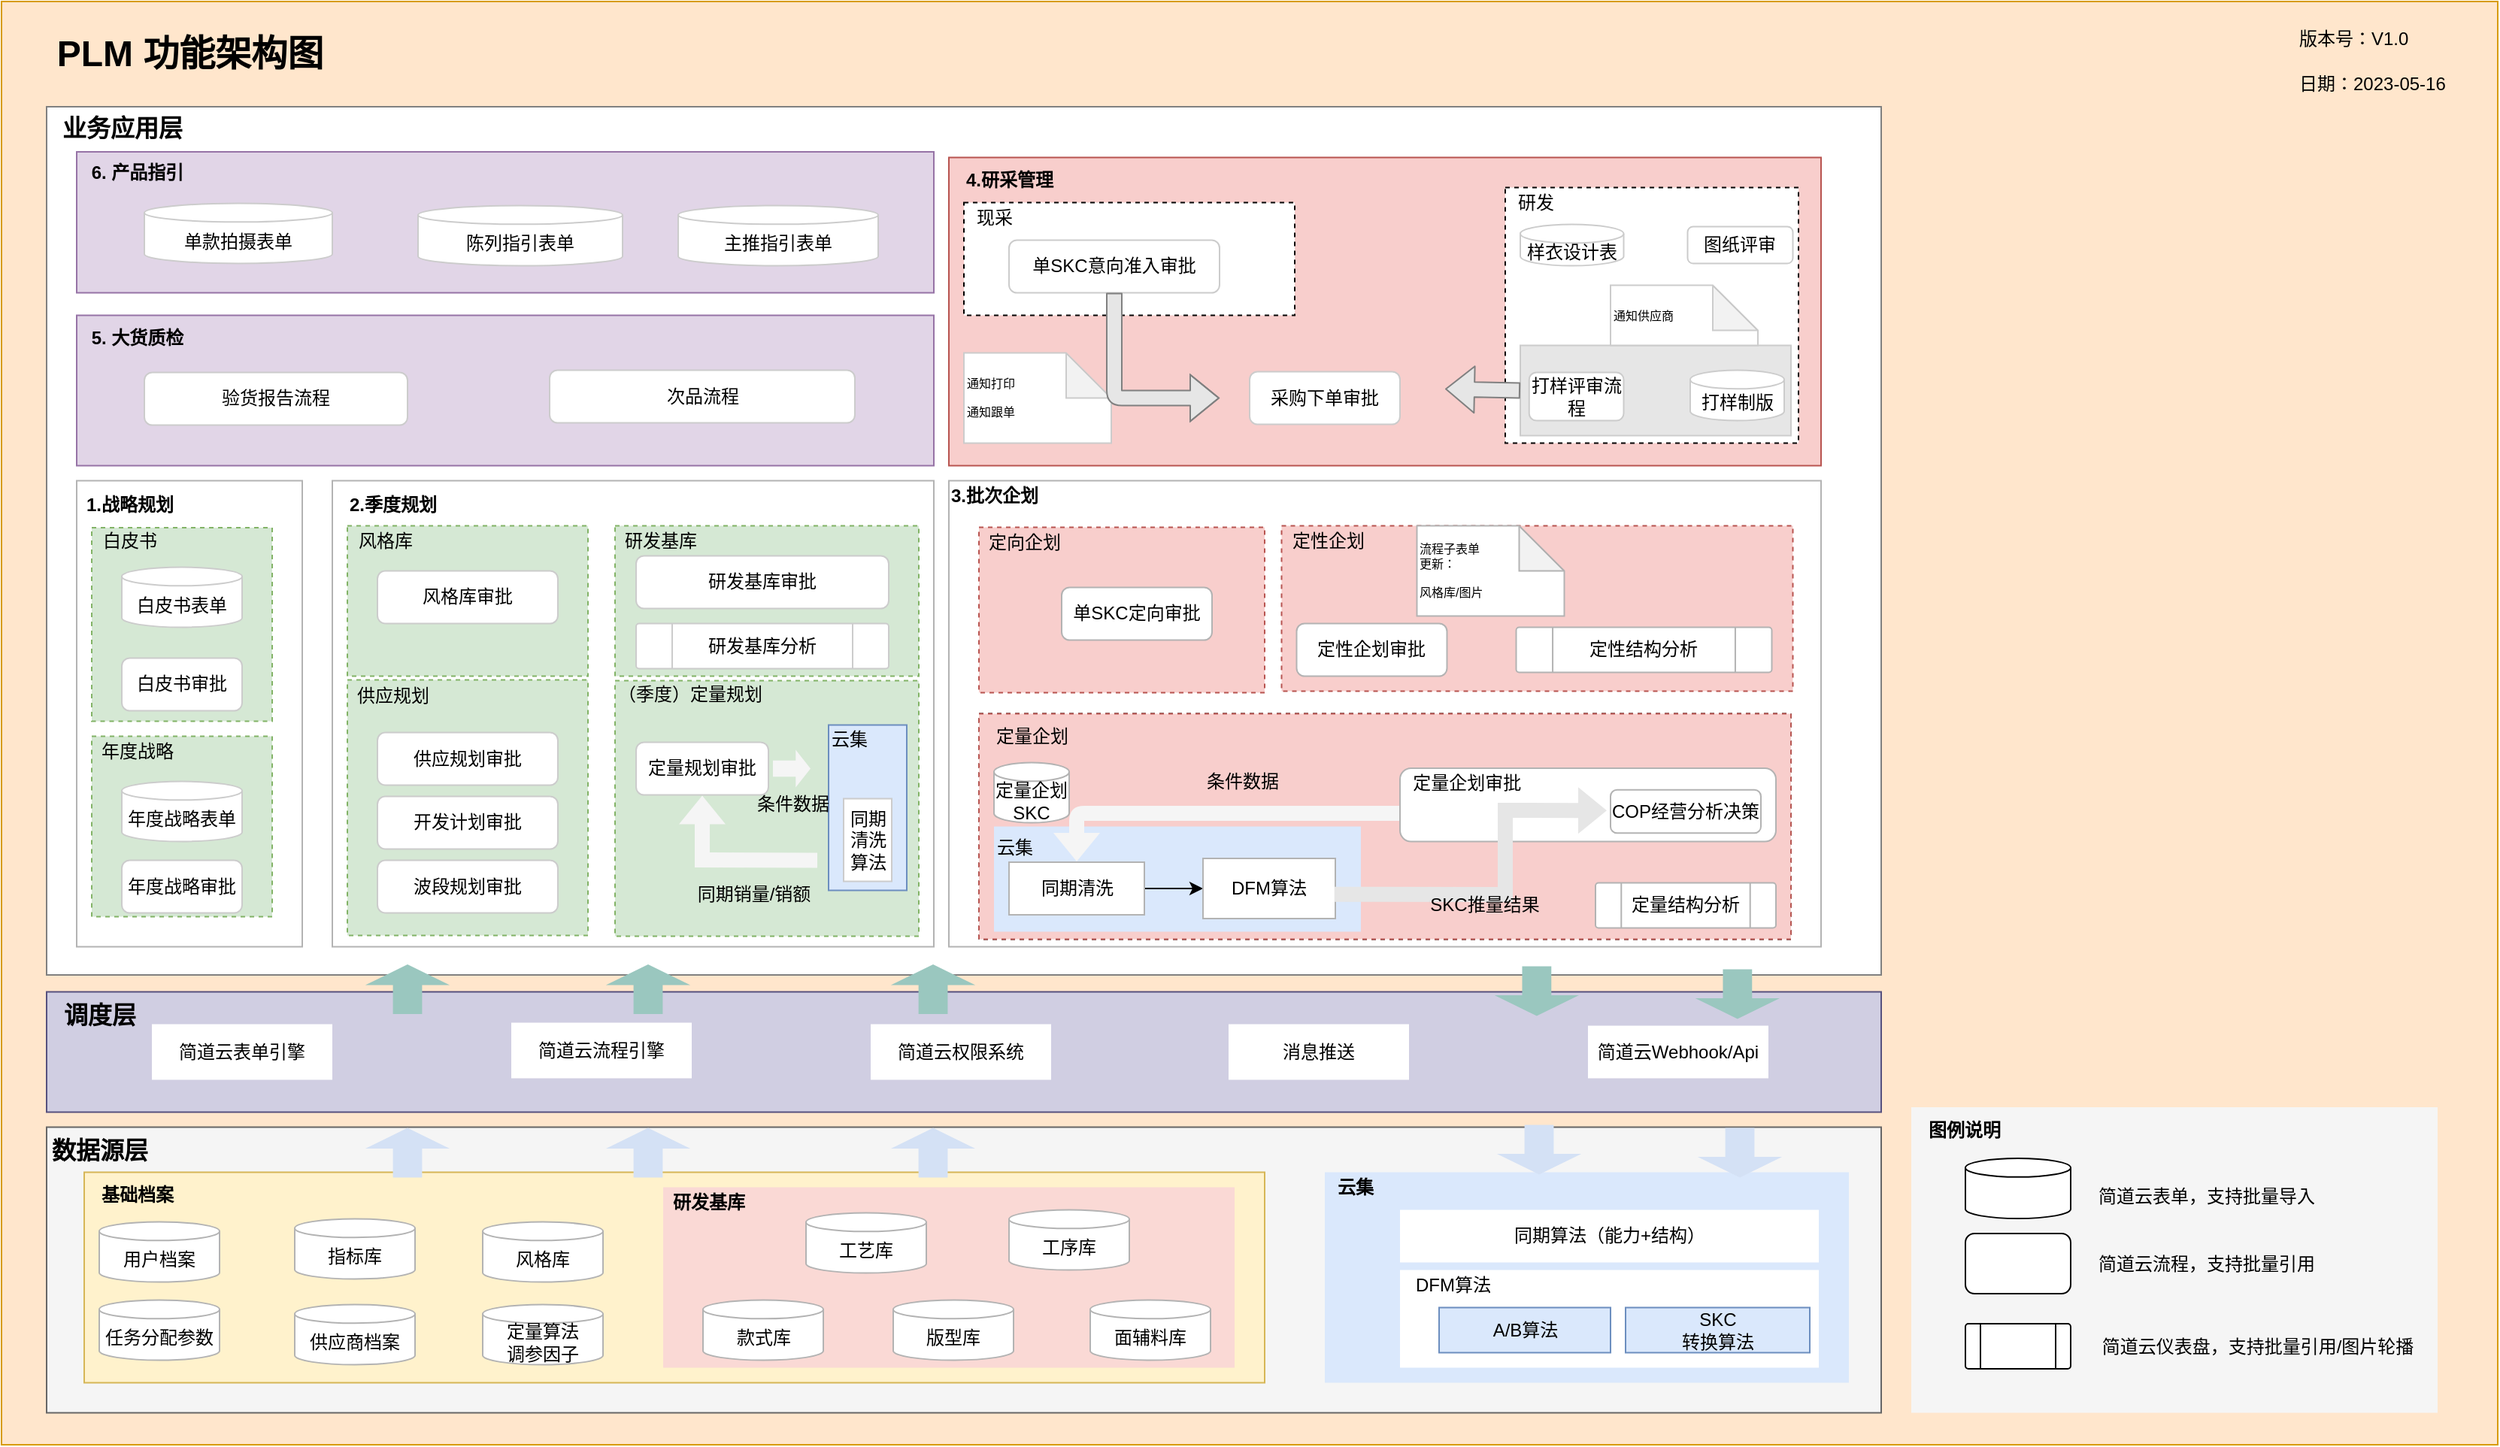 <mxfile version="21.3.0" type="github">
  <diagram name="第 1 页" id="NGaYdp4NzxHwyvM-AVmB">
    <mxGraphModel dx="324" dy="183" grid="1" gridSize="10" guides="1" tooltips="1" connect="1" arrows="1" fold="1" page="1" pageScale="1" pageWidth="827" pageHeight="1169" math="0" shadow="0">
      <root>
        <mxCell id="0" />
        <mxCell id="1" parent="0" />
        <mxCell id="VTWRcrDlexA1xvFoJJcc-1" value="" style="rounded=0;whiteSpace=wrap;html=1;fillColor=#ffe6cc;strokeColor=#d79b00;" parent="1" vertex="1">
          <mxGeometry y="1070" width="1660" height="960" as="geometry" />
        </mxCell>
        <mxCell id="VTWRcrDlexA1xvFoJJcc-2" value="" style="rounded=0;whiteSpace=wrap;html=1;strokeColor=#808080;" parent="1" vertex="1">
          <mxGeometry x="30" y="1140" width="1220" height="577.5" as="geometry" />
        </mxCell>
        <mxCell id="VTWRcrDlexA1xvFoJJcc-3" value="&lt;b style=&quot;font-size: 16px;&quot;&gt;业务应用层&lt;/b&gt;" style="text;html=1;align=center;verticalAlign=middle;resizable=0;points=[];autosize=1;fontSize=16;" parent="1" vertex="1">
          <mxGeometry x="30" y="1139" width="100" height="30" as="geometry" />
        </mxCell>
        <mxCell id="VTWRcrDlexA1xvFoJJcc-4" value="" style="rounded=0;whiteSpace=wrap;html=1;strokeColor=#B3B3B3;" parent="1" vertex="1">
          <mxGeometry x="50" y="1388.75" width="150" height="310" as="geometry" />
        </mxCell>
        <mxCell id="VTWRcrDlexA1xvFoJJcc-5" value="1.战略规划" style="text;html=1;align=center;verticalAlign=middle;resizable=0;points=[];autosize=1;fontStyle=1" parent="1" vertex="1">
          <mxGeometry x="45" y="1390" width="80" height="30" as="geometry" />
        </mxCell>
        <mxCell id="VTWRcrDlexA1xvFoJJcc-6" value="" style="rounded=0;whiteSpace=wrap;html=1;strokeColor=#666666;fillColor=#f5f5f5;fontColor=#333333;" parent="1" vertex="1">
          <mxGeometry x="30" y="1818.75" width="1220" height="190" as="geometry" />
        </mxCell>
        <mxCell id="VTWRcrDlexA1xvFoJJcc-7" value="&lt;b style=&quot;font-size: 16px;&quot;&gt;数据源层&lt;/b&gt;" style="text;html=1;align=center;verticalAlign=middle;resizable=0;points=[];autosize=1;fontSize=16;" parent="1" vertex="1">
          <mxGeometry x="20" y="1818.75" width="90" height="30" as="geometry" />
        </mxCell>
        <mxCell id="VTWRcrDlexA1xvFoJJcc-8" value="" style="rounded=0;whiteSpace=wrap;html=1;strokeColor=#d6b656;fillColor=#fff2cc;" parent="1" vertex="1">
          <mxGeometry x="55" y="1848.75" width="785" height="140" as="geometry" />
        </mxCell>
        <mxCell id="VTWRcrDlexA1xvFoJJcc-10" value="" style="rounded=0;whiteSpace=wrap;html=1;strokeColor=none;fillColor=#fad9d5;" parent="1" vertex="1">
          <mxGeometry x="440" y="1858.75" width="380" height="120" as="geometry" />
        </mxCell>
        <mxCell id="VTWRcrDlexA1xvFoJJcc-11" value="&lt;b&gt;研发基库&lt;/b&gt;" style="text;html=1;align=center;verticalAlign=middle;resizable=0;points=[];autosize=1;" parent="1" vertex="1">
          <mxGeometry x="440" y="1858.75" width="60" height="20" as="geometry" />
        </mxCell>
        <mxCell id="VTWRcrDlexA1xvFoJJcc-17" value="定量算法&lt;br&gt;调参因子" style="shape=cylinder3;whiteSpace=wrap;html=1;boundedLbl=1;backgroundOutline=1;size=6.2;strokeColor=#B3B3B3;" parent="1" vertex="1">
          <mxGeometry x="320" y="1936.75" width="80" height="40" as="geometry" />
        </mxCell>
        <mxCell id="VTWRcrDlexA1xvFoJJcc-18" value="任务分配参数" style="shape=cylinder3;whiteSpace=wrap;html=1;boundedLbl=1;backgroundOutline=1;size=6.2;strokeColor=#B3B3B3;" parent="1" vertex="1">
          <mxGeometry x="65" y="1933.75" width="80" height="40" as="geometry" />
        </mxCell>
        <mxCell id="VTWRcrDlexA1xvFoJJcc-19" value="供应商档案" style="shape=cylinder3;whiteSpace=wrap;html=1;boundedLbl=1;backgroundOutline=1;size=6.2;strokeColor=#B3B3B3;" parent="1" vertex="1">
          <mxGeometry x="195" y="1936.75" width="80" height="40" as="geometry" />
        </mxCell>
        <mxCell id="VTWRcrDlexA1xvFoJJcc-20" value="风格库" style="shape=cylinder3;whiteSpace=wrap;html=1;boundedLbl=1;backgroundOutline=1;size=6.2;strokeColor=#B3B3B3;" parent="1" vertex="1">
          <mxGeometry x="320" y="1881.75" width="80" height="40" as="geometry" />
        </mxCell>
        <mxCell id="VTWRcrDlexA1xvFoJJcc-21" value="用户档案" style="shape=cylinder3;whiteSpace=wrap;html=1;boundedLbl=1;backgroundOutline=1;size=6.2;strokeColor=#B3B3B3;" parent="1" vertex="1">
          <mxGeometry x="65" y="1881.75" width="80" height="40" as="geometry" />
        </mxCell>
        <mxCell id="VTWRcrDlexA1xvFoJJcc-22" value="指标库" style="shape=cylinder3;whiteSpace=wrap;html=1;boundedLbl=1;backgroundOutline=1;size=6.2;strokeColor=#B3B3B3;" parent="1" vertex="1">
          <mxGeometry x="195" y="1879.75" width="80" height="40" as="geometry" />
        </mxCell>
        <mxCell id="VTWRcrDlexA1xvFoJJcc-23" value="" style="rounded=0;whiteSpace=wrap;html=1;strokeColor=#56517e;fillColor=#d0cee2;" parent="1" vertex="1">
          <mxGeometry x="30" y="1728.75" width="1220" height="80" as="geometry" />
        </mxCell>
        <mxCell id="VTWRcrDlexA1xvFoJJcc-24" value="&lt;b style=&quot;font-size: 16px;&quot;&gt;调度层&lt;/b&gt;" style="text;html=1;align=center;verticalAlign=middle;resizable=0;points=[];autosize=1;fontSize=16;" parent="1" vertex="1">
          <mxGeometry x="30" y="1728.75" width="70" height="30" as="geometry" />
        </mxCell>
        <mxCell id="VTWRcrDlexA1xvFoJJcc-25" value="简道云表单引擎" style="rounded=1;whiteSpace=wrap;html=1;arcSize=0;flipH=1;strokeColor=none;" parent="1" vertex="1">
          <mxGeometry x="100" y="1750.25" width="120" height="37" as="geometry" />
        </mxCell>
        <mxCell id="VTWRcrDlexA1xvFoJJcc-26" value="简道云流程引擎" style="rounded=1;whiteSpace=wrap;html=1;arcSize=0;flipH=1;strokeColor=none;" parent="1" vertex="1">
          <mxGeometry x="339" y="1749.25" width="120" height="37" as="geometry" />
        </mxCell>
        <mxCell id="VTWRcrDlexA1xvFoJJcc-27" value="简道云权限系统" style="rounded=1;whiteSpace=wrap;html=1;arcSize=0;flipH=1;strokeColor=none;" parent="1" vertex="1">
          <mxGeometry x="578" y="1750.25" width="120" height="37" as="geometry" />
        </mxCell>
        <mxCell id="VTWRcrDlexA1xvFoJJcc-28" value="简道云Webhook/Api" style="rounded=1;whiteSpace=wrap;html=1;arcSize=0;flipH=1;strokeColor=none;" parent="1" vertex="1">
          <mxGeometry x="1055" y="1751.25" width="120" height="35" as="geometry" />
        </mxCell>
        <mxCell id="VTWRcrDlexA1xvFoJJcc-29" value="" style="rounded=0;whiteSpace=wrap;html=1;fillColor=#dae8fc;strokeColor=none;" parent="1" vertex="1">
          <mxGeometry x="880" y="1848.75" width="348.5" height="140" as="geometry" />
        </mxCell>
        <mxCell id="VTWRcrDlexA1xvFoJJcc-30" value="&lt;b&gt;云集&lt;/b&gt;" style="text;html=1;align=center;verticalAlign=middle;resizable=0;points=[];autosize=1;" parent="1" vertex="1">
          <mxGeometry x="880" y="1848.75" width="40" height="20" as="geometry" />
        </mxCell>
        <mxCell id="VTWRcrDlexA1xvFoJJcc-31" value="同期算法（能力+结构）" style="html=1;strokeColor=none;" parent="1" vertex="1">
          <mxGeometry x="930" y="1873.75" width="278.5" height="35" as="geometry" />
        </mxCell>
        <mxCell id="VTWRcrDlexA1xvFoJJcc-32" value="" style="html=1;strokeColor=none;" parent="1" vertex="1">
          <mxGeometry x="930" y="1913.75" width="278.5" height="65" as="geometry" />
        </mxCell>
        <mxCell id="VTWRcrDlexA1xvFoJJcc-33" value="A/B算法" style="html=1;fillColor=#dae8fc;strokeColor=#6c8ebf;" parent="1" vertex="1">
          <mxGeometry x="956" y="1938.75" width="114" height="30" as="geometry" />
        </mxCell>
        <mxCell id="VTWRcrDlexA1xvFoJJcc-34" value="DFM算法" style="text;html=1;align=center;verticalAlign=middle;resizable=0;points=[];autosize=1;" parent="1" vertex="1">
          <mxGeometry x="930" y="1913.75" width="70" height="20" as="geometry" />
        </mxCell>
        <mxCell id="VTWRcrDlexA1xvFoJJcc-35" value="SKC&lt;br&gt;转换算法" style="html=1;fillColor=#dae8fc;strokeColor=#6c8ebf;" parent="1" vertex="1">
          <mxGeometry x="1080" y="1938.75" width="122.5" height="30" as="geometry" />
        </mxCell>
        <mxCell id="VTWRcrDlexA1xvFoJJcc-36" value="" style="rounded=0;whiteSpace=wrap;html=1;fillColor=#f5f5f5;fontColor=#333333;strokeColor=none;" parent="1" vertex="1">
          <mxGeometry x="1270" y="1805.5" width="350" height="203.25" as="geometry" />
        </mxCell>
        <mxCell id="VTWRcrDlexA1xvFoJJcc-37" value="图例说明" style="text;html=1;align=center;verticalAlign=middle;resizable=0;points=[];autosize=1;fontStyle=1" parent="1" vertex="1">
          <mxGeometry x="1270" y="1805.5" width="70" height="30" as="geometry" />
        </mxCell>
        <mxCell id="VTWRcrDlexA1xvFoJJcc-38" value="" style="shape=cylinder3;whiteSpace=wrap;html=1;boundedLbl=1;backgroundOutline=1;size=6.2;" parent="1" vertex="1">
          <mxGeometry x="1306" y="1839.5" width="70" height="40" as="geometry" />
        </mxCell>
        <mxCell id="VTWRcrDlexA1xvFoJJcc-39" value="简道云表单，支持批量导入" style="text;html=1;align=center;verticalAlign=middle;resizable=0;points=[];autosize=1;" parent="1" vertex="1">
          <mxGeometry x="1386" y="1854.5" width="160" height="20" as="geometry" />
        </mxCell>
        <mxCell id="VTWRcrDlexA1xvFoJJcc-40" value="" style="rounded=0;whiteSpace=wrap;html=1;dashed=1;fillColor=#d5e8d4;strokeColor=#82b366;" parent="1" vertex="1">
          <mxGeometry x="60" y="1420" width="120" height="128.75" as="geometry" />
        </mxCell>
        <mxCell id="VTWRcrDlexA1xvFoJJcc-41" value="白皮书" style="text;html=1;align=center;verticalAlign=middle;resizable=0;points=[];autosize=1;" parent="1" vertex="1">
          <mxGeometry x="60" y="1418.75" width="50" height="20" as="geometry" />
        </mxCell>
        <mxCell id="VTWRcrDlexA1xvFoJJcc-42" value="白皮书表单" style="shape=cylinder3;whiteSpace=wrap;html=1;boundedLbl=1;backgroundOutline=1;size=6.2;strokeColor=#CCCCCC;" parent="1" vertex="1">
          <mxGeometry x="80" y="1446.25" width="80" height="40" as="geometry" />
        </mxCell>
        <mxCell id="VTWRcrDlexA1xvFoJJcc-43" value="" style="rounded=0;whiteSpace=wrap;html=1;dashed=1;fillColor=#d5e8d4;strokeColor=#82b366;" parent="1" vertex="1">
          <mxGeometry x="60" y="1558.75" width="120" height="120" as="geometry" />
        </mxCell>
        <mxCell id="VTWRcrDlexA1xvFoJJcc-44" value="年度战略" style="text;html=1;align=center;verticalAlign=middle;resizable=0;points=[];autosize=1;" parent="1" vertex="1">
          <mxGeometry x="60" y="1558.75" width="60" height="20" as="geometry" />
        </mxCell>
        <mxCell id="VTWRcrDlexA1xvFoJJcc-45" value="年度战略表单" style="shape=cylinder3;whiteSpace=wrap;html=1;boundedLbl=1;backgroundOutline=1;size=6.2;strokeColor=#CCCCCC;" parent="1" vertex="1">
          <mxGeometry x="80" y="1588.75" width="80" height="40" as="geometry" />
        </mxCell>
        <mxCell id="VTWRcrDlexA1xvFoJJcc-46" value="" style="rounded=0;whiteSpace=wrap;html=1;strokeColor=#B3B3B3;" parent="1" vertex="1">
          <mxGeometry x="220" y="1388.75" width="400" height="310" as="geometry" />
        </mxCell>
        <mxCell id="VTWRcrDlexA1xvFoJJcc-47" value="2.季度规划" style="text;html=1;align=center;verticalAlign=middle;resizable=0;points=[];autosize=1;fontStyle=1" parent="1" vertex="1">
          <mxGeometry x="220" y="1389.75" width="80" height="30" as="geometry" />
        </mxCell>
        <mxCell id="VTWRcrDlexA1xvFoJJcc-48" value="" style="rounded=0;whiteSpace=wrap;html=1;dashed=1;fillColor=#d5e8d4;strokeColor=#82b366;" parent="1" vertex="1">
          <mxGeometry x="230" y="1418.75" width="160" height="100" as="geometry" />
        </mxCell>
        <mxCell id="VTWRcrDlexA1xvFoJJcc-49" value="风格库" style="text;html=1;align=center;verticalAlign=middle;resizable=0;points=[];autosize=1;" parent="1" vertex="1">
          <mxGeometry x="230" y="1418.75" width="50" height="20" as="geometry" />
        </mxCell>
        <mxCell id="VTWRcrDlexA1xvFoJJcc-50" value="" style="rounded=0;whiteSpace=wrap;html=1;dashed=1;fillColor=#d5e8d4;strokeColor=#82b366;" parent="1" vertex="1">
          <mxGeometry x="230" y="1521.25" width="160" height="170" as="geometry" />
        </mxCell>
        <mxCell id="VTWRcrDlexA1xvFoJJcc-51" value="供应规划" style="text;html=1;align=center;verticalAlign=middle;resizable=0;points=[];autosize=1;" parent="1" vertex="1">
          <mxGeometry x="230" y="1521.75" width="60" height="20" as="geometry" />
        </mxCell>
        <mxCell id="VTWRcrDlexA1xvFoJJcc-52" value="" style="rounded=0;whiteSpace=wrap;html=1;dashed=1;fillColor=#d5e8d4;strokeColor=#82b366;" parent="1" vertex="1">
          <mxGeometry x="408" y="1418.75" width="202" height="100" as="geometry" />
        </mxCell>
        <mxCell id="VTWRcrDlexA1xvFoJJcc-53" value="研发基库" style="text;html=1;align=center;verticalAlign=middle;resizable=0;points=[];autosize=1;" parent="1" vertex="1">
          <mxGeometry x="408" y="1418.75" width="60" height="20" as="geometry" />
        </mxCell>
        <mxCell id="VTWRcrDlexA1xvFoJJcc-54" value="研发基库分析" style="shape=mxgraph.flowchart.predefined_process;whiteSpace=wrap;html=1;fillColor=#ffffff;strokeColor=#CCCCCC;strokeWidth=1;" parent="1" vertex="1">
          <mxGeometry x="422" y="1483.75" width="168" height="30" as="geometry" />
        </mxCell>
        <mxCell id="VTWRcrDlexA1xvFoJJcc-55" value="研发基库审批" style="shape=ext;rounded=1;html=1;whiteSpace=wrap;strokeWidth=1;strokeColor=#CCCCCC;" parent="1" vertex="1">
          <mxGeometry x="422" y="1438.75" width="168" height="35" as="geometry" />
        </mxCell>
        <mxCell id="VTWRcrDlexA1xvFoJJcc-56" value="" style="shape=ext;rounded=1;html=1;whiteSpace=wrap;strokeWidth=1;" parent="1" vertex="1">
          <mxGeometry x="1306" y="1889.5" width="70" height="40" as="geometry" />
        </mxCell>
        <mxCell id="VTWRcrDlexA1xvFoJJcc-57" value="" style="shape=mxgraph.flowchart.predefined_process;whiteSpace=wrap;html=1;fillColor=#ffffff;strokeColor=#000000;strokeWidth=1;" parent="1" vertex="1">
          <mxGeometry x="1306" y="1949.5" width="70" height="30" as="geometry" />
        </mxCell>
        <mxCell id="VTWRcrDlexA1xvFoJJcc-58" value="简道云流程，支持批量引用" style="text;html=1;align=center;verticalAlign=middle;resizable=0;points=[];autosize=1;" parent="1" vertex="1">
          <mxGeometry x="1386" y="1899.5" width="160" height="20" as="geometry" />
        </mxCell>
        <mxCell id="VTWRcrDlexA1xvFoJJcc-59" value="简道云仪表盘，支持批量引用/图片轮播" style="text;html=1;align=center;verticalAlign=middle;resizable=0;points=[];autosize=1;" parent="1" vertex="1">
          <mxGeometry x="1390" y="1954.5" width="220" height="20" as="geometry" />
        </mxCell>
        <mxCell id="VTWRcrDlexA1xvFoJJcc-60" value="风格库审批" style="shape=ext;rounded=1;html=1;whiteSpace=wrap;strokeWidth=1;strokeColor=#CCCCCC;" parent="1" vertex="1">
          <mxGeometry x="250" y="1448.75" width="120" height="35" as="geometry" />
        </mxCell>
        <mxCell id="VTWRcrDlexA1xvFoJJcc-61" value="供应规划审批" style="shape=ext;rounded=1;html=1;whiteSpace=wrap;strokeWidth=1;strokeColor=#CCCCCC;" parent="1" vertex="1">
          <mxGeometry x="250" y="1556.25" width="120" height="35" as="geometry" />
        </mxCell>
        <mxCell id="VTWRcrDlexA1xvFoJJcc-62" value="开发计划审批" style="shape=ext;rounded=1;html=1;whiteSpace=wrap;strokeWidth=1;strokeColor=#CCCCCC;" parent="1" vertex="1">
          <mxGeometry x="250" y="1598.75" width="120" height="35" as="geometry" />
        </mxCell>
        <mxCell id="VTWRcrDlexA1xvFoJJcc-63" value="波段规划审批" style="shape=ext;rounded=1;html=1;whiteSpace=wrap;strokeWidth=1;strokeColor=#CCCCCC;" parent="1" vertex="1">
          <mxGeometry x="250" y="1641.25" width="120" height="35" as="geometry" />
        </mxCell>
        <mxCell id="VTWRcrDlexA1xvFoJJcc-64" value="" style="rounded=0;whiteSpace=wrap;html=1;dashed=1;fillColor=#d5e8d4;strokeColor=#82b366;" parent="1" vertex="1">
          <mxGeometry x="408" y="1521.75" width="202" height="170" as="geometry" />
        </mxCell>
        <mxCell id="VTWRcrDlexA1xvFoJJcc-65" value="（季度）定量规划" style="text;html=1;align=left;verticalAlign=middle;resizable=0;points=[];autosize=1;" parent="1" vertex="1">
          <mxGeometry x="408" y="1521.25" width="110" height="20" as="geometry" />
        </mxCell>
        <mxCell id="VTWRcrDlexA1xvFoJJcc-66" value="" style="rounded=0;whiteSpace=wrap;html=1;fillColor=#dae8fc;strokeColor=#6c8ebf;" parent="1" vertex="1">
          <mxGeometry x="550" y="1551.25" width="52" height="110" as="geometry" />
        </mxCell>
        <mxCell id="VTWRcrDlexA1xvFoJJcc-67" value="定量规划审批" style="shape=ext;rounded=1;html=1;whiteSpace=wrap;strokeWidth=1;strokeColor=#CCCCCC;" parent="1" vertex="1">
          <mxGeometry x="422" y="1562.75" width="88" height="35" as="geometry" />
        </mxCell>
        <mxCell id="VTWRcrDlexA1xvFoJJcc-68" value="" style="shape=mxgraph.flowchart.transfer;whiteSpace=wrap;html=1;fillColor=#f5f5f5;strokeColor=none;strokeWidth=1;align=left;fontColor=#333333;" parent="1" vertex="1">
          <mxGeometry x="513" y="1567.75" width="25" height="25" as="geometry" />
        </mxCell>
        <mxCell id="VTWRcrDlexA1xvFoJJcc-69" value="云集" style="text;html=1;align=left;verticalAlign=middle;resizable=0;points=[];autosize=1;" parent="1" vertex="1">
          <mxGeometry x="550" y="1551.25" width="40" height="20" as="geometry" />
        </mxCell>
        <mxCell id="VTWRcrDlexA1xvFoJJcc-70" value="同期&lt;br&gt;清洗&lt;br&gt;算法" style="html=1;strokeColor=#CCCCCC;" parent="1" vertex="1">
          <mxGeometry x="560" y="1600.25" width="32" height="55" as="geometry" />
        </mxCell>
        <mxCell id="VTWRcrDlexA1xvFoJJcc-71" value="" style="shape=flexArrow;endArrow=classic;html=1;exitX=1;exitY=0.5;exitDx=0;exitDy=0;fillColor=#f5f5f5;strokeColor=none;" parent="1" target="hJLLqtvgNnCC99nh37jJ-4" edge="1" source="VTWRcrDlexA1xvFoJJcc-105">
          <mxGeometry x="936" y="1628.25" width="50" height="50" as="geometry">
            <mxPoint x="1011" y="1675.75" as="sourcePoint" />
            <mxPoint x="936" y="1628.25" as="targetPoint" />
            <Array as="points">
              <mxPoint x="936" y="1676.25" />
            </Array>
          </mxGeometry>
        </mxCell>
        <mxCell id="VTWRcrDlexA1xvFoJJcc-72" value="" style="rounded=0;whiteSpace=wrap;html=1;strokeColor=#B3B3B3;" parent="1" vertex="1">
          <mxGeometry x="630" y="1388.75" width="580" height="310" as="geometry" />
        </mxCell>
        <mxCell id="VTWRcrDlexA1xvFoJJcc-74" value="" style="rounded=0;whiteSpace=wrap;html=1;dashed=1;" parent="1" vertex="1">
          <mxGeometry x="650" y="1543.75" width="540" height="150" as="geometry" />
        </mxCell>
        <mxCell id="VTWRcrDlexA1xvFoJJcc-75" value="定量企划" style="text;html=1;align=center;verticalAlign=middle;resizable=0;points=[];autosize=1;" parent="1" vertex="1">
          <mxGeometry x="650" y="1553.75" width="60" height="20" as="geometry" />
        </mxCell>
        <mxCell id="VTWRcrDlexA1xvFoJJcc-81" value="定量企划SKC" style="shape=cylinder3;whiteSpace=wrap;html=1;boundedLbl=1;backgroundOutline=1;size=6.2;" parent="1" vertex="1">
          <mxGeometry x="660" y="1576.25" width="120" height="40" as="geometry" />
        </mxCell>
        <mxCell id="VTWRcrDlexA1xvFoJJcc-82" value="定量企划流程" style="shape=ext;rounded=1;html=1;whiteSpace=wrap;strokeWidth=1;" parent="1" vertex="1">
          <mxGeometry x="660" y="1653.75" width="120" height="35" as="geometry" />
        </mxCell>
        <mxCell id="VTWRcrDlexA1xvFoJJcc-83" value="定量结构分析" style="shape=mxgraph.flowchart.predefined_process;whiteSpace=wrap;html=1;fillColor=#ffffff;strokeColor=#000000;strokeWidth=1;" parent="1" vertex="1">
          <mxGeometry x="834" y="1656.25" width="172" height="30" as="geometry" />
        </mxCell>
        <mxCell id="VTWRcrDlexA1xvFoJJcc-84" value="" style="rounded=0;whiteSpace=wrap;html=1;" parent="1" vertex="1">
          <mxGeometry x="796" y="1553.75" width="248" height="75" as="geometry" />
        </mxCell>
        <mxCell id="VTWRcrDlexA1xvFoJJcc-85" value="云集" style="text;html=1;align=left;verticalAlign=middle;resizable=0;points=[];autosize=1;" parent="1" vertex="1">
          <mxGeometry x="796" y="1553.75" width="40" height="20" as="geometry" />
        </mxCell>
        <mxCell id="VTWRcrDlexA1xvFoJJcc-86" value="" style="edgeStyle=orthogonalEdgeStyle;rounded=0;orthogonalLoop=1;jettySize=auto;html=1;" parent="1" source="VTWRcrDlexA1xvFoJJcc-87" target="VTWRcrDlexA1xvFoJJcc-88" edge="1">
          <mxGeometry x="896" y="1591.35" as="geometry" />
        </mxCell>
        <mxCell id="VTWRcrDlexA1xvFoJJcc-87" value="同期清洗算法" style="html=1;" parent="1" vertex="1">
          <mxGeometry x="806" y="1573.75" width="90" height="35" as="geometry" />
        </mxCell>
        <mxCell id="VTWRcrDlexA1xvFoJJcc-88" value="DFM算法" style="whiteSpace=wrap;html=1;" parent="1" vertex="1">
          <mxGeometry x="935" y="1571.25" width="88" height="40" as="geometry" />
        </mxCell>
        <mxCell id="VTWRcrDlexA1xvFoJJcc-89" value="消息推送" style="rounded=1;whiteSpace=wrap;html=1;arcSize=0;flipH=1;strokeColor=none;" parent="1" vertex="1">
          <mxGeometry x="816" y="1750.25" width="120" height="37" as="geometry" />
        </mxCell>
        <mxCell id="VTWRcrDlexA1xvFoJJcc-94" value="COP经营分析决策流程" style="shape=ext;rounded=1;html=1;whiteSpace=wrap;strokeWidth=1;" parent="1" vertex="1">
          <mxGeometry x="1060" y="1573.75" width="120" height="35" as="geometry" />
        </mxCell>
        <mxCell id="VTWRcrDlexA1xvFoJJcc-95" value="3.批次企划" style="text;html=1;align=center;verticalAlign=middle;resizable=0;points=[];autosize=1;fontStyle=1" parent="1" vertex="1">
          <mxGeometry x="620" y="1383.75" width="80" height="30" as="geometry" />
        </mxCell>
        <mxCell id="VTWRcrDlexA1xvFoJJcc-96" value="" style="rounded=0;whiteSpace=wrap;html=1;dashed=1;fillColor=#f8cecc;strokeColor=#b85450;" parent="1" vertex="1">
          <mxGeometry x="650" y="1543.75" width="540" height="150" as="geometry" />
        </mxCell>
        <mxCell id="VTWRcrDlexA1xvFoJJcc-97" value="定量企划" style="text;html=1;align=center;verticalAlign=middle;resizable=0;points=[];autosize=1;fontStyle=0" parent="1" vertex="1">
          <mxGeometry x="650" y="1543.75" width="70" height="30" as="geometry" />
        </mxCell>
        <mxCell id="VTWRcrDlexA1xvFoJJcc-98" value="" style="rounded=0;whiteSpace=wrap;html=1;dashed=1;fillColor=#f8cecc;strokeColor=#b85450;" parent="1" vertex="1">
          <mxGeometry x="851.25" y="1418.75" width="340" height="110" as="geometry" />
        </mxCell>
        <mxCell id="VTWRcrDlexA1xvFoJJcc-99" value="定性企划" style="text;html=1;align=center;verticalAlign=middle;resizable=0;points=[];autosize=1;" parent="1" vertex="1">
          <mxGeometry x="852.25" y="1418.75" width="60" height="20" as="geometry" />
        </mxCell>
        <mxCell id="VTWRcrDlexA1xvFoJJcc-100" value="" style="rounded=0;whiteSpace=wrap;html=1;dashed=1;fillColor=#f8cecc;strokeColor=#b85450;" parent="1" vertex="1">
          <mxGeometry x="650" y="1419.75" width="190" height="110" as="geometry" />
        </mxCell>
        <mxCell id="VTWRcrDlexA1xvFoJJcc-101" value="定向企划" style="text;html=1;align=center;verticalAlign=middle;resizable=0;points=[];autosize=1;" parent="1" vertex="1">
          <mxGeometry x="650" y="1419.75" width="60" height="20" as="geometry" />
        </mxCell>
        <mxCell id="VTWRcrDlexA1xvFoJJcc-102" value="定量企划SKC" style="shape=cylinder3;whiteSpace=wrap;html=1;boundedLbl=1;backgroundOutline=1;size=6.2;strokeColor=#B3B3B3;" parent="1" vertex="1">
          <mxGeometry x="660" y="1576.25" width="50" height="40" as="geometry" />
        </mxCell>
        <mxCell id="VTWRcrDlexA1xvFoJJcc-103" value="&amp;nbsp; 定量企划审批&lt;br&gt;&lt;br&gt;&lt;br&gt;" style="shape=ext;rounded=1;html=1;whiteSpace=wrap;strokeWidth=1;strokeColor=#B3B3B3;align=left;" parent="1" vertex="1">
          <mxGeometry x="930" y="1580" width="250" height="48.75" as="geometry" />
        </mxCell>
        <mxCell id="VTWRcrDlexA1xvFoJJcc-104" value="定量结构分析" style="shape=mxgraph.flowchart.predefined_process;whiteSpace=wrap;html=1;fillColor=#ffffff;strokeColor=#B3B3B3;strokeWidth=1;" parent="1" vertex="1">
          <mxGeometry x="1060" y="1656.25" width="120" height="30" as="geometry" />
        </mxCell>
        <mxCell id="VTWRcrDlexA1xvFoJJcc-105" value="" style="rounded=0;whiteSpace=wrap;html=1;fillColor=#dae8fc;strokeColor=none;" parent="1" vertex="1">
          <mxGeometry x="660" y="1618.75" width="244" height="70" as="geometry" />
        </mxCell>
        <mxCell id="VTWRcrDlexA1xvFoJJcc-106" value="云集" style="text;html=1;align=left;verticalAlign=middle;resizable=0;points=[];autosize=1;" parent="1" vertex="1">
          <mxGeometry x="660" y="1622.5" width="40" height="20" as="geometry" />
        </mxCell>
        <mxCell id="VTWRcrDlexA1xvFoJJcc-107" value="" style="edgeStyle=orthogonalEdgeStyle;rounded=0;orthogonalLoop=1;jettySize=auto;html=1;" parent="1" source="VTWRcrDlexA1xvFoJJcc-108" target="VTWRcrDlexA1xvFoJJcc-109" edge="1">
          <mxGeometry x="760" y="1660.1" as="geometry" />
        </mxCell>
        <mxCell id="VTWRcrDlexA1xvFoJJcc-108" value="同期清洗" style="html=1;strokeColor=#B3B3B3;" parent="1" vertex="1">
          <mxGeometry x="670" y="1642.5" width="90" height="35" as="geometry" />
        </mxCell>
        <mxCell id="VTWRcrDlexA1xvFoJJcc-109" value="DFM算法" style="whiteSpace=wrap;html=1;strokeColor=#B3B3B3;" parent="1" vertex="1">
          <mxGeometry x="799" y="1640" width="88" height="40" as="geometry" />
        </mxCell>
        <mxCell id="VTWRcrDlexA1xvFoJJcc-110" value="定性企划审批" style="shape=ext;rounded=1;html=1;whiteSpace=wrap;strokeWidth=1;strokeColor=#B3B3B3;" parent="1" vertex="1">
          <mxGeometry x="861.25" y="1483.75" width="100" height="35" as="geometry" />
        </mxCell>
        <mxCell id="VTWRcrDlexA1xvFoJJcc-111" value="定性结构分析" style="shape=mxgraph.flowchart.predefined_process;whiteSpace=wrap;html=1;fillColor=#ffffff;strokeColor=#B3B3B3;strokeWidth=1;" parent="1" vertex="1">
          <mxGeometry x="1007.25" y="1486.25" width="170" height="30" as="geometry" />
        </mxCell>
        <mxCell id="VTWRcrDlexA1xvFoJJcc-112" value="单SKC定向审批" style="shape=ext;rounded=1;html=1;whiteSpace=wrap;strokeWidth=1;strokeColor=#B3B3B3;" parent="1" vertex="1">
          <mxGeometry x="705" y="1459.75" width="100" height="35" as="geometry" />
        </mxCell>
        <mxCell id="VTWRcrDlexA1xvFoJJcc-113" value="&lt;font style=&quot;font-size: 8px;&quot;&gt;流程子表单&lt;br style=&quot;font-size: 8px;&quot;&gt;更新：&lt;br style=&quot;font-size: 8px;&quot;&gt;&lt;br style=&quot;font-size: 8px;&quot;&gt;&lt;/font&gt;&lt;div style=&quot;font-size: 8px;&quot;&gt;&lt;span style=&quot;background-color: initial; font-size: 8px;&quot;&gt;&lt;font style=&quot;font-size: 8px;&quot;&gt;风格库/图片&lt;/font&gt;&lt;/span&gt;&lt;/div&gt;" style="shape=note;whiteSpace=wrap;html=1;backgroundOutline=1;darkOpacity=0.05;align=left;fontSize=8;strokeColor=#B3B3B3;" parent="1" vertex="1">
          <mxGeometry x="941.25" y="1418.75" width="98" height="60" as="geometry" />
        </mxCell>
        <mxCell id="VTWRcrDlexA1xvFoJJcc-115" value="" style="rounded=0;whiteSpace=wrap;html=1;fillColor=#f8cecc;strokeColor=#b85450;" parent="1" vertex="1">
          <mxGeometry x="630" y="1173.75" width="580" height="205" as="geometry" />
        </mxCell>
        <mxCell id="VTWRcrDlexA1xvFoJJcc-116" value="4.研采管理" style="text;html=1;align=center;verticalAlign=middle;resizable=0;points=[];autosize=1;fontStyle=1" parent="1" vertex="1">
          <mxGeometry x="630" y="1173.75" width="80" height="30" as="geometry" />
        </mxCell>
        <mxCell id="VTWRcrDlexA1xvFoJJcc-117" value="" style="rounded=0;whiteSpace=wrap;html=1;dashed=1;" parent="1" vertex="1">
          <mxGeometry x="1000" y="1193.75" width="195" height="170" as="geometry" />
        </mxCell>
        <mxCell id="VTWRcrDlexA1xvFoJJcc-118" value="研发" style="text;html=1;align=center;verticalAlign=middle;resizable=0;points=[];autosize=1;" parent="1" vertex="1">
          <mxGeometry x="1000" y="1193.75" width="40" height="20" as="geometry" />
        </mxCell>
        <mxCell id="VTWRcrDlexA1xvFoJJcc-119" value="" style="rounded=0;whiteSpace=wrap;html=1;dashed=1;" parent="1" vertex="1">
          <mxGeometry x="640" y="1203.75" width="220" height="75" as="geometry" />
        </mxCell>
        <mxCell id="VTWRcrDlexA1xvFoJJcc-120" value="现采" style="text;html=1;align=center;verticalAlign=middle;resizable=0;points=[];autosize=1;" parent="1" vertex="1">
          <mxGeometry x="640" y="1203.75" width="40" height="20" as="geometry" />
        </mxCell>
        <mxCell id="VTWRcrDlexA1xvFoJJcc-121" value="单SKC意向准入审批" style="shape=ext;rounded=1;html=1;whiteSpace=wrap;strokeWidth=1;strokeColor=#CCCCCC;" parent="1" vertex="1">
          <mxGeometry x="670" y="1228.75" width="140" height="35" as="geometry" />
        </mxCell>
        <mxCell id="VTWRcrDlexA1xvFoJJcc-122" value="采购下单审批" style="shape=ext;rounded=1;html=1;whiteSpace=wrap;strokeWidth=1;strokeColor=#CCCCCC;" parent="1" vertex="1">
          <mxGeometry x="830" y="1316.25" width="100" height="35" as="geometry" />
        </mxCell>
        <mxCell id="VTWRcrDlexA1xvFoJJcc-123" value="&lt;span style=&quot;font-size: 8px;&quot;&gt;通知打印&lt;br style=&quot;font-size: 8px;&quot;&gt;&lt;/span&gt;&lt;br style=&quot;font-size: 8px;&quot;&gt;通知跟单" style="shape=note;whiteSpace=wrap;html=1;backgroundOutline=1;darkOpacity=0.05;align=left;fontSize=8;strokeColor=#CCCCCC;" parent="1" vertex="1">
          <mxGeometry x="640" y="1303.75" width="98" height="60" as="geometry" />
        </mxCell>
        <mxCell id="VTWRcrDlexA1xvFoJJcc-124" value="样衣设计表" style="shape=cylinder3;whiteSpace=wrap;html=1;boundedLbl=1;backgroundOutline=1;size=6.2;strokeColor=#CCCCCC;" parent="1" vertex="1">
          <mxGeometry x="1010" y="1218.25" width="68.75" height="27.5" as="geometry" />
        </mxCell>
        <mxCell id="VTWRcrDlexA1xvFoJJcc-125" value="图纸评审" style="shape=ext;rounded=1;html=1;whiteSpace=wrap;strokeWidth=1;strokeColor=#CCCCCC;" parent="1" vertex="1">
          <mxGeometry x="1121.25" y="1219.75" width="70" height="24.5" as="geometry" />
        </mxCell>
        <mxCell id="VTWRcrDlexA1xvFoJJcc-126" value="" style="rounded=0;whiteSpace=wrap;html=1;fillColor=#E6E6E6;strokeColor=#CCCCCC;" parent="1" vertex="1">
          <mxGeometry x="1010" y="1298.75" width="180" height="60" as="geometry" />
        </mxCell>
        <mxCell id="VTWRcrDlexA1xvFoJJcc-127" value="打样评审流程" style="shape=ext;rounded=1;html=1;whiteSpace=wrap;strokeWidth=1;strokeColor=#CCCCCC;" parent="1" vertex="1">
          <mxGeometry x="1015.89" y="1316.75" width="62.86" height="32" as="geometry" />
        </mxCell>
        <mxCell id="VTWRcrDlexA1xvFoJJcc-128" value="打样制版" style="shape=cylinder3;whiteSpace=wrap;html=1;boundedLbl=1;backgroundOutline=1;size=6.2;strokeColor=#CCCCCC;" parent="1" vertex="1">
          <mxGeometry x="1123" y="1315.25" width="62.5" height="33.5" as="geometry" />
        </mxCell>
        <mxCell id="VTWRcrDlexA1xvFoJJcc-129" value="&lt;span style=&quot;font-size: 8px;&quot;&gt;通知供应商&lt;br style=&quot;font-size: 8px;&quot;&gt;&lt;/span&gt;" style="shape=note;whiteSpace=wrap;html=1;backgroundOutline=1;darkOpacity=0.05;align=left;fontSize=8;strokeColor=#CCCCCC;" parent="1" vertex="1">
          <mxGeometry x="1070" y="1258.75" width="98" height="40" as="geometry" />
        </mxCell>
        <mxCell id="VTWRcrDlexA1xvFoJJcc-130" value="年度战略审批" style="shape=ext;rounded=1;html=1;whiteSpace=wrap;strokeWidth=1;strokeColor=#CCCCCC;" parent="1" vertex="1">
          <mxGeometry x="80" y="1641.25" width="80" height="35" as="geometry" />
        </mxCell>
        <mxCell id="VTWRcrDlexA1xvFoJJcc-131" value="白皮书审批" style="shape=ext;rounded=1;html=1;whiteSpace=wrap;strokeWidth=1;strokeColor=#CCCCCC;" parent="1" vertex="1">
          <mxGeometry x="80" y="1506.75" width="80" height="35" as="geometry" />
        </mxCell>
        <mxCell id="VTWRcrDlexA1xvFoJJcc-132" value="" style="rounded=0;whiteSpace=wrap;html=1;fillColor=#e1d5e7;strokeColor=#9673a6;" parent="1" vertex="1">
          <mxGeometry x="50" y="1278.75" width="570" height="100" as="geometry" />
        </mxCell>
        <mxCell id="VTWRcrDlexA1xvFoJJcc-133" value="5. 大货质检" style="text;html=1;align=center;verticalAlign=middle;resizable=0;points=[];autosize=1;fontStyle=1" parent="1" vertex="1">
          <mxGeometry x="50" y="1278.75" width="80" height="30" as="geometry" />
        </mxCell>
        <mxCell id="VTWRcrDlexA1xvFoJJcc-134" value="验货报告流程" style="shape=ext;rounded=1;html=1;whiteSpace=wrap;strokeWidth=1;strokeColor=#CCCCCC;" parent="1" vertex="1">
          <mxGeometry x="95" y="1316.75" width="175" height="35" as="geometry" />
        </mxCell>
        <mxCell id="VTWRcrDlexA1xvFoJJcc-135" value="次品流程" style="shape=ext;rounded=1;html=1;whiteSpace=wrap;strokeWidth=1;strokeColor=#CCCCCC;" parent="1" vertex="1">
          <mxGeometry x="364.5" y="1315.25" width="203" height="35" as="geometry" />
        </mxCell>
        <mxCell id="VTWRcrDlexA1xvFoJJcc-136" value="" style="rounded=0;whiteSpace=wrap;html=1;fillColor=#e1d5e7;strokeColor=#9673a6;" parent="1" vertex="1">
          <mxGeometry x="50" y="1170" width="570" height="93.75" as="geometry" />
        </mxCell>
        <mxCell id="VTWRcrDlexA1xvFoJJcc-137" value="6. 产品指引" style="text;html=1;align=center;verticalAlign=middle;resizable=0;points=[];autosize=1;fontStyle=1" parent="1" vertex="1">
          <mxGeometry x="50" y="1169" width="80" height="30" as="geometry" />
        </mxCell>
        <mxCell id="VTWRcrDlexA1xvFoJJcc-138" value="单款拍摄表单" style="shape=cylinder3;whiteSpace=wrap;html=1;boundedLbl=1;backgroundOutline=1;size=6.2;strokeColor=#CCCCCC;" parent="1" vertex="1">
          <mxGeometry x="95" y="1204.25" width="125" height="40" as="geometry" />
        </mxCell>
        <mxCell id="VTWRcrDlexA1xvFoJJcc-139" value="陈列指引表单" style="shape=cylinder3;whiteSpace=wrap;html=1;boundedLbl=1;backgroundOutline=1;size=6.2;strokeColor=#CCCCCC;" parent="1" vertex="1">
          <mxGeometry x="277" y="1205.75" width="136" height="40" as="geometry" />
        </mxCell>
        <mxCell id="VTWRcrDlexA1xvFoJJcc-141" value="主推指引表单" style="shape=cylinder3;whiteSpace=wrap;html=1;boundedLbl=1;backgroundOutline=1;size=6.2;strokeColor=#CCCCCC;" parent="1" vertex="1">
          <mxGeometry x="450" y="1205.75" width="133" height="40" as="geometry" />
        </mxCell>
        <mxCell id="VTWRcrDlexA1xvFoJJcc-142" value="" style="shape=flexArrow;endArrow=classic;html=1;exitX=0;exitY=0.5;exitDx=0;exitDy=0;strokeColor=#808080;fillColor=#E6E6E6;" parent="1" source="VTWRcrDlexA1xvFoJJcc-126" edge="1">
          <mxGeometry x="960" y="1327.75" width="50" height="50" as="geometry">
            <mxPoint x="1010" y="1328.75" as="sourcePoint" />
            <mxPoint x="960" y="1327.75" as="targetPoint" />
          </mxGeometry>
        </mxCell>
        <mxCell id="VTWRcrDlexA1xvFoJJcc-143" value="" style="shape=flexArrow;endArrow=classic;html=1;exitX=0.5;exitY=1;exitDx=0;exitDy=0;strokeColor=#808080;fillColor=#E6E6E6;" parent="1" source="VTWRcrDlexA1xvFoJJcc-121" edge="1">
          <mxGeometry x="740" y="1263.75" width="50" height="50" as="geometry">
            <mxPoint x="830" y="1289.25" as="sourcePoint" />
            <mxPoint x="810" y="1333.75" as="targetPoint" />
            <Array as="points">
              <mxPoint x="740" y="1333.75" />
            </Array>
          </mxGeometry>
        </mxCell>
        <mxCell id="VTWRcrDlexA1xvFoJJcc-144" value="PLM 功能架构图" style="text;html=1;align=center;verticalAlign=middle;resizable=0;points=[];autosize=1;fontSize=24;fontStyle=1" parent="1" vertex="1">
          <mxGeometry x="30" y="1090" width="190" height="30" as="geometry" />
        </mxCell>
        <mxCell id="VTWRcrDlexA1xvFoJJcc-147" value="面辅料库" style="shape=cylinder3;whiteSpace=wrap;html=1;boundedLbl=1;backgroundOutline=1;size=6.2;strokeColor=#B3B3B3;" parent="1" vertex="1">
          <mxGeometry x="724" y="1933.75" width="80" height="40" as="geometry" />
        </mxCell>
        <mxCell id="VTWRcrDlexA1xvFoJJcc-148" value="款式库" style="shape=cylinder3;whiteSpace=wrap;html=1;boundedLbl=1;backgroundOutline=1;size=6.2;strokeColor=#B3B3B3;" parent="1" vertex="1">
          <mxGeometry x="466.5" y="1933.75" width="80" height="40" as="geometry" />
        </mxCell>
        <mxCell id="VTWRcrDlexA1xvFoJJcc-149" value="版型库" style="shape=cylinder3;whiteSpace=wrap;html=1;boundedLbl=1;backgroundOutline=1;size=6.2;strokeColor=#B3B3B3;" parent="1" vertex="1">
          <mxGeometry x="593" y="1933.75" width="80" height="40" as="geometry" />
        </mxCell>
        <mxCell id="VTWRcrDlexA1xvFoJJcc-151" value="工艺库" style="shape=cylinder3;whiteSpace=wrap;html=1;boundedLbl=1;backgroundOutline=1;size=6.2;strokeColor=#B3B3B3;" parent="1" vertex="1">
          <mxGeometry x="535" y="1875.75" width="80" height="40" as="geometry" />
        </mxCell>
        <mxCell id="VTWRcrDlexA1xvFoJJcc-152" value="工序库" style="shape=cylinder3;whiteSpace=wrap;html=1;boundedLbl=1;backgroundOutline=1;size=6.2;strokeColor=#B3B3B3;" parent="1" vertex="1">
          <mxGeometry x="670" y="1873.75" width="80" height="40" as="geometry" />
        </mxCell>
        <mxCell id="VTWRcrDlexA1xvFoJJcc-160" value="" style="shape=flexArrow;endArrow=classic;html=1;rounded=0;endWidth=35.755;endSize=4.261;width=19.4;fillColor=#D4E1F5;strokeColor=none;" parent="1" edge="1">
          <mxGeometry width="50" height="50" relative="1" as="geometry">
            <mxPoint x="270" y="1852.75" as="sourcePoint" />
            <mxPoint x="270" y="1818.75" as="targetPoint" />
          </mxGeometry>
        </mxCell>
        <mxCell id="VTWRcrDlexA1xvFoJJcc-161" value="" style="shape=flexArrow;endArrow=classic;html=1;rounded=0;endWidth=35.755;endSize=4.261;width=19.4;fillColor=#D4E1F5;strokeColor=none;" parent="1" edge="1">
          <mxGeometry width="50" height="50" relative="1" as="geometry">
            <mxPoint x="430" y="1852.75" as="sourcePoint" />
            <mxPoint x="430" y="1818.75" as="targetPoint" />
          </mxGeometry>
        </mxCell>
        <mxCell id="VTWRcrDlexA1xvFoJJcc-162" value="" style="shape=flexArrow;endArrow=classic;html=1;rounded=0;endWidth=35.755;endSize=4.261;width=19.4;fillColor=#D4E1F5;strokeColor=none;" parent="1" edge="1">
          <mxGeometry width="50" height="50" relative="1" as="geometry">
            <mxPoint x="619.52" y="1852.75" as="sourcePoint" />
            <mxPoint x="619.52" y="1818.75" as="targetPoint" />
          </mxGeometry>
        </mxCell>
        <mxCell id="VTWRcrDlexA1xvFoJJcc-163" value="&lt;b&gt;基础档案&lt;/b&gt;" style="text;html=1;align=center;verticalAlign=middle;resizable=0;points=[];autosize=1;" parent="1" vertex="1">
          <mxGeometry x="55" y="1848.75" width="70" height="30" as="geometry" />
        </mxCell>
        <mxCell id="VTWRcrDlexA1xvFoJJcc-165" value="" style="shape=flexArrow;endArrow=classic;html=1;rounded=0;endWidth=35.755;endSize=4.261;width=19.4;fillColor=#D4E1F5;strokeColor=none;" parent="1" edge="1">
          <mxGeometry width="50" height="50" relative="1" as="geometry">
            <mxPoint x="1022.52" y="1816.75" as="sourcePoint" />
            <mxPoint x="1022.52" y="1850.75" as="targetPoint" />
          </mxGeometry>
        </mxCell>
        <mxCell id="VTWRcrDlexA1xvFoJJcc-166" value="" style="shape=flexArrow;endArrow=classic;html=1;rounded=0;endWidth=35.755;endSize=4.261;width=19.4;fillColor=#D4E1F5;strokeColor=none;" parent="1" edge="1">
          <mxGeometry width="50" height="50" relative="1" as="geometry">
            <mxPoint x="1156.01" y="1818.75" as="sourcePoint" />
            <mxPoint x="1156.01" y="1852.75" as="targetPoint" />
          </mxGeometry>
        </mxCell>
        <mxCell id="VTWRcrDlexA1xvFoJJcc-167" value="" style="shape=flexArrow;endArrow=classic;html=1;rounded=0;endWidth=35.755;endSize=4.261;width=19.4;fillColor=#9AC7BF;strokeColor=none;" parent="1" edge="1">
          <mxGeometry width="50" height="50" relative="1" as="geometry">
            <mxPoint x="270" y="1744" as="sourcePoint" />
            <mxPoint x="270" y="1710" as="targetPoint" />
          </mxGeometry>
        </mxCell>
        <mxCell id="VTWRcrDlexA1xvFoJJcc-168" value="" style="shape=flexArrow;endArrow=classic;html=1;rounded=0;endWidth=35.755;endSize=4.261;width=19.4;fillColor=#9AC7BF;strokeColor=none;" parent="1" edge="1">
          <mxGeometry width="50" height="50" relative="1" as="geometry">
            <mxPoint x="430" y="1744" as="sourcePoint" />
            <mxPoint x="430" y="1710" as="targetPoint" />
          </mxGeometry>
        </mxCell>
        <mxCell id="VTWRcrDlexA1xvFoJJcc-169" value="" style="shape=flexArrow;endArrow=classic;html=1;rounded=0;endWidth=35.755;endSize=4.261;width=19.4;fillColor=#9AC7BF;strokeColor=none;" parent="1" edge="1">
          <mxGeometry width="50" height="50" relative="1" as="geometry">
            <mxPoint x="619.52" y="1744" as="sourcePoint" />
            <mxPoint x="619.52" y="1710" as="targetPoint" />
          </mxGeometry>
        </mxCell>
        <mxCell id="VTWRcrDlexA1xvFoJJcc-170" value="" style="shape=flexArrow;endArrow=classic;html=1;rounded=0;endWidth=35.755;endSize=4.261;width=19.4;fillColor=#9AC7BF;strokeColor=none;" parent="1" edge="1">
          <mxGeometry width="50" height="50" relative="1" as="geometry">
            <mxPoint x="1154.43" y="1713.25" as="sourcePoint" />
            <mxPoint x="1154.43" y="1747.25" as="targetPoint" />
          </mxGeometry>
        </mxCell>
        <mxCell id="VTWRcrDlexA1xvFoJJcc-171" value="" style="shape=flexArrow;endArrow=classic;html=1;rounded=0;endWidth=35.755;endSize=4.261;width=19.4;fillColor=#9AC7BF;strokeColor=none;" parent="1" edge="1">
          <mxGeometry width="50" height="50" relative="1" as="geometry">
            <mxPoint x="1020.94" y="1711.25" as="sourcePoint" />
            <mxPoint x="1020.94" y="1745.25" as="targetPoint" />
          </mxGeometry>
        </mxCell>
        <mxCell id="hJLLqtvgNnCC99nh37jJ-1" value="同期销量/销额" style="text;html=1;align=center;verticalAlign=middle;resizable=0;points=[];autosize=1;strokeColor=none;fillColor=none;" vertex="1" parent="1">
          <mxGeometry x="450" y="1648.75" width="100" height="30" as="geometry" />
        </mxCell>
        <mxCell id="hJLLqtvgNnCC99nh37jJ-3" value="条件数据" style="text;html=1;align=center;verticalAlign=middle;resizable=0;points=[];autosize=1;strokeColor=none;fillColor=none;" vertex="1" parent="1">
          <mxGeometry x="490.5" y="1588.75" width="70" height="30" as="geometry" />
        </mxCell>
        <mxCell id="hJLLqtvgNnCC99nh37jJ-4" value="COP经营分析决策" style="shape=ext;rounded=1;html=1;whiteSpace=wrap;strokeWidth=1;strokeColor=#B3B3B3;" vertex="1" parent="1">
          <mxGeometry x="1070" y="1594.38" width="100" height="28.75" as="geometry" />
        </mxCell>
        <mxCell id="hJLLqtvgNnCC99nh37jJ-5" value="" style="shape=flexArrow;endArrow=classic;html=1;entryX=0.5;entryY=0;entryDx=0;entryDy=0;fillColor=#f5f5f5;strokeColor=none;" edge="1" parent="1" target="VTWRcrDlexA1xvFoJJcc-108">
          <mxGeometry x="886.25" y="1582.75" width="50" height="50" as="geometry">
            <mxPoint x="930" y="1610" as="sourcePoint" />
            <mxPoint x="886.25" y="1583" as="targetPoint" />
            <Array as="points">
              <mxPoint x="930" y="1610" />
              <mxPoint x="715" y="1610" />
            </Array>
          </mxGeometry>
        </mxCell>
        <mxCell id="hJLLqtvgNnCC99nh37jJ-6" value="条件数据" style="text;html=1;align=center;verticalAlign=middle;resizable=0;points=[];autosize=1;strokeColor=none;fillColor=none;" vertex="1" parent="1">
          <mxGeometry x="790" y="1573.75" width="70" height="30" as="geometry" />
        </mxCell>
        <mxCell id="hJLLqtvgNnCC99nh37jJ-10" value="" style="shape=flexArrow;endArrow=classic;html=1;rounded=0;entryX=-0.02;entryY=0.477;entryDx=0;entryDy=0;entryPerimeter=0;exitX=0.987;exitY=0.598;exitDx=0;exitDy=0;exitPerimeter=0;fillColor=#E6E6E6;strokeColor=none;" edge="1" parent="1" source="VTWRcrDlexA1xvFoJJcc-109" target="hJLLqtvgNnCC99nh37jJ-4">
          <mxGeometry width="50" height="50" relative="1" as="geometry">
            <mxPoint x="1030" y="1660" as="sourcePoint" />
            <mxPoint x="1080" y="1610" as="targetPoint" />
            <Array as="points">
              <mxPoint x="1000" y="1664" />
              <mxPoint x="1000" y="1608" />
            </Array>
          </mxGeometry>
        </mxCell>
        <mxCell id="hJLLqtvgNnCC99nh37jJ-11" value="SKC推量结果" style="text;html=1;align=center;verticalAlign=middle;resizable=0;points=[];autosize=1;strokeColor=none;fillColor=none;" vertex="1" parent="1">
          <mxGeometry x="936" y="1656.25" width="100" height="30" as="geometry" />
        </mxCell>
        <mxCell id="hJLLqtvgNnCC99nh37jJ-12" value="版本号：V1.0" style="text;html=1;align=left;verticalAlign=middle;resizable=0;points=[];autosize=1;strokeColor=none;fillColor=none;" vertex="1" parent="1">
          <mxGeometry x="1526" y="1080" width="100" height="30" as="geometry" />
        </mxCell>
        <mxCell id="hJLLqtvgNnCC99nh37jJ-13" value="日期：2023-05-16" style="text;html=1;align=left;verticalAlign=middle;resizable=0;points=[];autosize=1;strokeColor=none;fillColor=none;" vertex="1" parent="1">
          <mxGeometry x="1526" y="1110" width="120" height="30" as="geometry" />
        </mxCell>
        <mxCell id="hJLLqtvgNnCC99nh37jJ-15" value="" style="shape=flexArrow;endArrow=classic;html=1;rounded=0;entryX=0.5;entryY=1;entryDx=0;entryDy=0;fillColor=#f5f5f5;strokeColor=none;" edge="1" parent="1" target="VTWRcrDlexA1xvFoJJcc-67">
          <mxGeometry width="50" height="50" relative="1" as="geometry">
            <mxPoint x="543" y="1641.25" as="sourcePoint" />
            <mxPoint x="593" y="1591.25" as="targetPoint" />
            <Array as="points">
              <mxPoint x="466" y="1641" />
            </Array>
          </mxGeometry>
        </mxCell>
      </root>
    </mxGraphModel>
  </diagram>
</mxfile>
